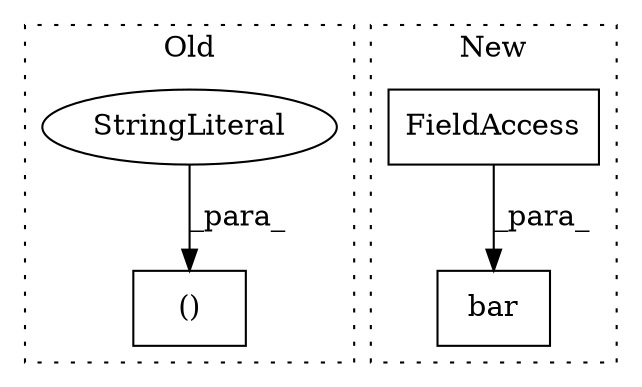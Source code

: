 digraph G {
subgraph cluster0 {
1 [label="()" a="106" s="921" l="25" shape="box"];
4 [label="StringLiteral" a="45" s="921" l="5" shape="ellipse"];
label = "Old";
style="dotted";
}
subgraph cluster1 {
2 [label="bar" a="32" s="687,756" l="4,1" shape="box"];
3 [label="FieldAccess" a="22" s="721" l="5" shape="box"];
label = "New";
style="dotted";
}
3 -> 2 [label="_para_"];
4 -> 1 [label="_para_"];
}